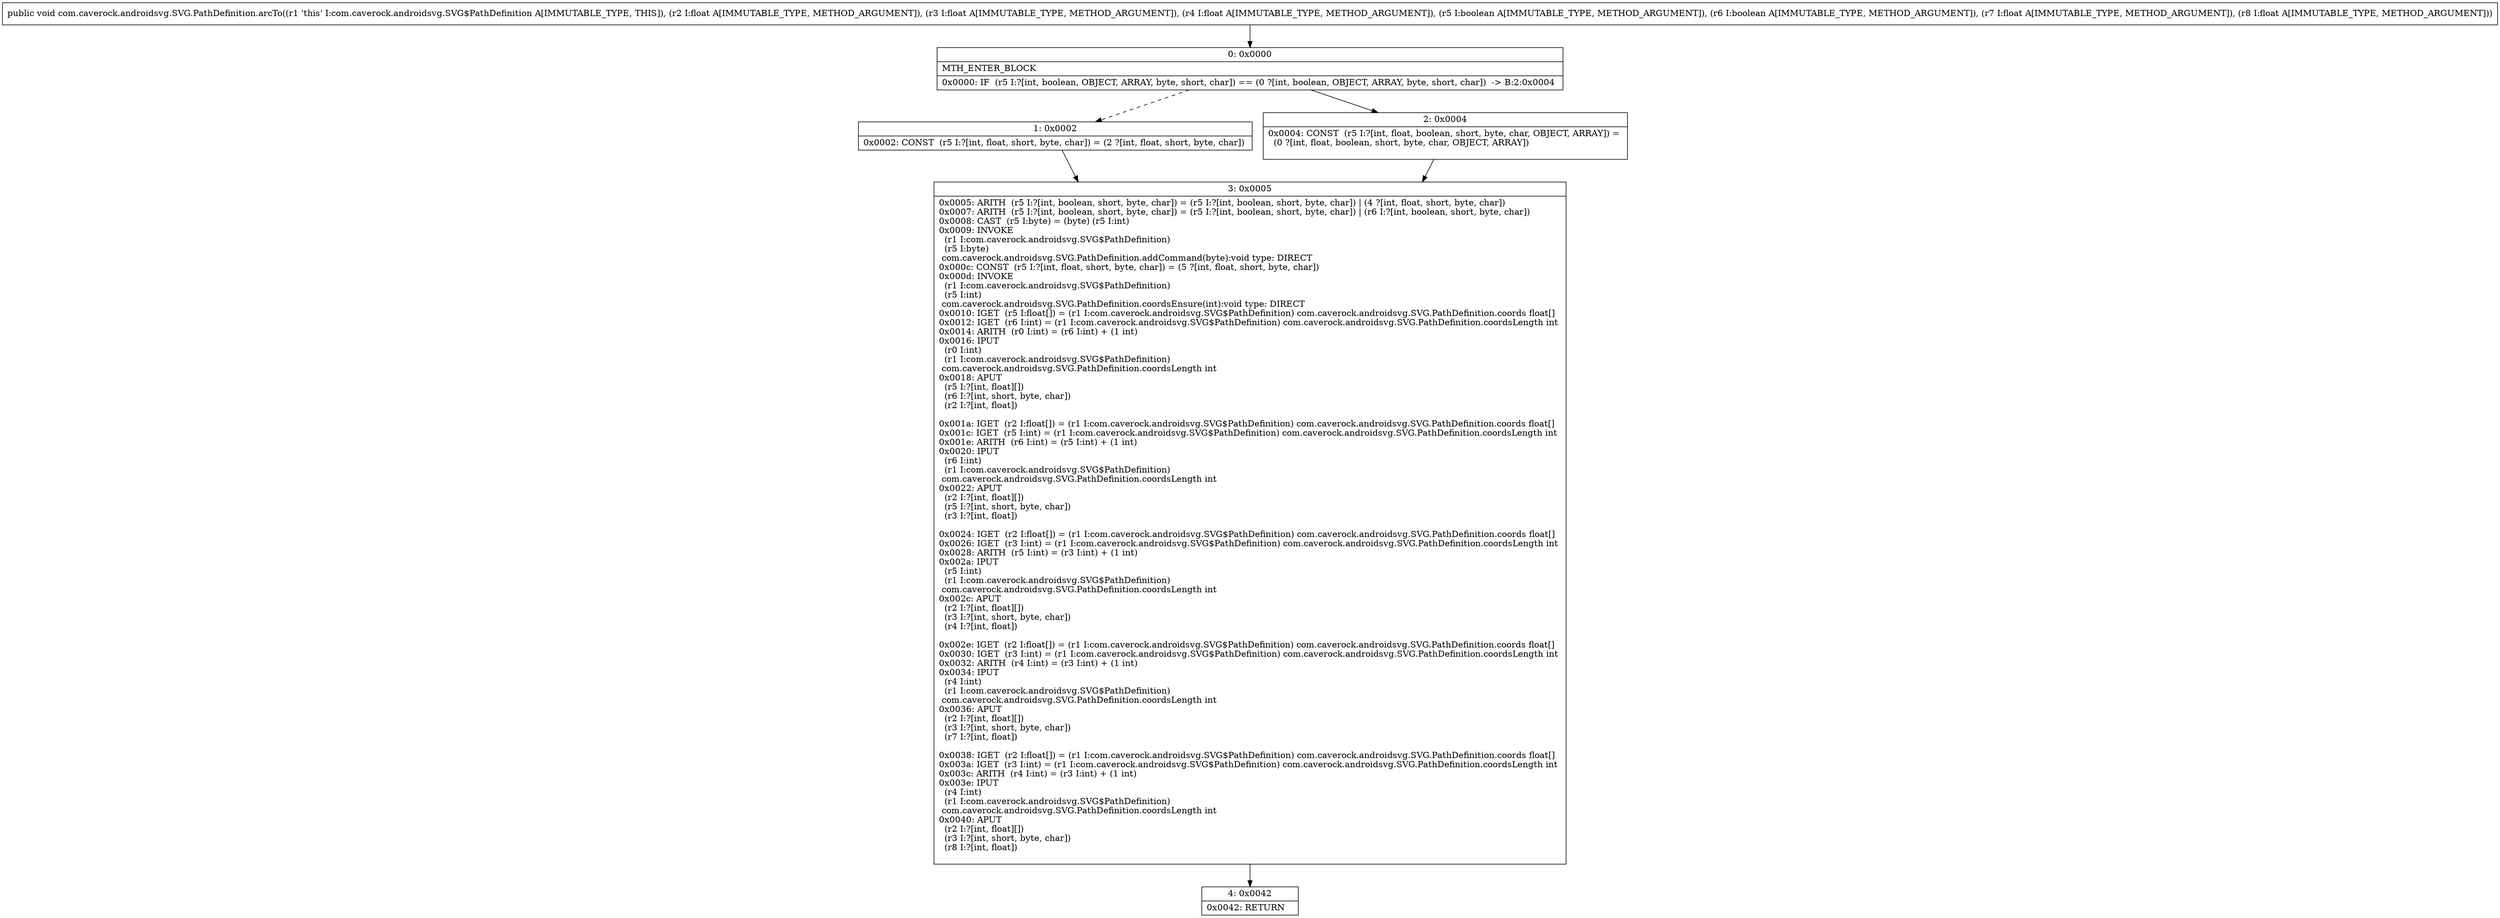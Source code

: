 digraph "CFG forcom.caverock.androidsvg.SVG.PathDefinition.arcTo(FFFZZFF)V" {
Node_0 [shape=record,label="{0\:\ 0x0000|MTH_ENTER_BLOCK\l|0x0000: IF  (r5 I:?[int, boolean, OBJECT, ARRAY, byte, short, char]) == (0 ?[int, boolean, OBJECT, ARRAY, byte, short, char])  \-\> B:2:0x0004 \l}"];
Node_1 [shape=record,label="{1\:\ 0x0002|0x0002: CONST  (r5 I:?[int, float, short, byte, char]) = (2 ?[int, float, short, byte, char]) \l}"];
Node_2 [shape=record,label="{2\:\ 0x0004|0x0004: CONST  (r5 I:?[int, float, boolean, short, byte, char, OBJECT, ARRAY]) = \l  (0 ?[int, float, boolean, short, byte, char, OBJECT, ARRAY])\l \l}"];
Node_3 [shape=record,label="{3\:\ 0x0005|0x0005: ARITH  (r5 I:?[int, boolean, short, byte, char]) = (r5 I:?[int, boolean, short, byte, char]) \| (4 ?[int, float, short, byte, char]) \l0x0007: ARITH  (r5 I:?[int, boolean, short, byte, char]) = (r5 I:?[int, boolean, short, byte, char]) \| (r6 I:?[int, boolean, short, byte, char]) \l0x0008: CAST  (r5 I:byte) = (byte) (r5 I:int) \l0x0009: INVOKE  \l  (r1 I:com.caverock.androidsvg.SVG$PathDefinition)\l  (r5 I:byte)\l com.caverock.androidsvg.SVG.PathDefinition.addCommand(byte):void type: DIRECT \l0x000c: CONST  (r5 I:?[int, float, short, byte, char]) = (5 ?[int, float, short, byte, char]) \l0x000d: INVOKE  \l  (r1 I:com.caverock.androidsvg.SVG$PathDefinition)\l  (r5 I:int)\l com.caverock.androidsvg.SVG.PathDefinition.coordsEnsure(int):void type: DIRECT \l0x0010: IGET  (r5 I:float[]) = (r1 I:com.caverock.androidsvg.SVG$PathDefinition) com.caverock.androidsvg.SVG.PathDefinition.coords float[] \l0x0012: IGET  (r6 I:int) = (r1 I:com.caverock.androidsvg.SVG$PathDefinition) com.caverock.androidsvg.SVG.PathDefinition.coordsLength int \l0x0014: ARITH  (r0 I:int) = (r6 I:int) + (1 int) \l0x0016: IPUT  \l  (r0 I:int)\l  (r1 I:com.caverock.androidsvg.SVG$PathDefinition)\l com.caverock.androidsvg.SVG.PathDefinition.coordsLength int \l0x0018: APUT  \l  (r5 I:?[int, float][])\l  (r6 I:?[int, short, byte, char])\l  (r2 I:?[int, float])\l \l0x001a: IGET  (r2 I:float[]) = (r1 I:com.caverock.androidsvg.SVG$PathDefinition) com.caverock.androidsvg.SVG.PathDefinition.coords float[] \l0x001c: IGET  (r5 I:int) = (r1 I:com.caverock.androidsvg.SVG$PathDefinition) com.caverock.androidsvg.SVG.PathDefinition.coordsLength int \l0x001e: ARITH  (r6 I:int) = (r5 I:int) + (1 int) \l0x0020: IPUT  \l  (r6 I:int)\l  (r1 I:com.caverock.androidsvg.SVG$PathDefinition)\l com.caverock.androidsvg.SVG.PathDefinition.coordsLength int \l0x0022: APUT  \l  (r2 I:?[int, float][])\l  (r5 I:?[int, short, byte, char])\l  (r3 I:?[int, float])\l \l0x0024: IGET  (r2 I:float[]) = (r1 I:com.caverock.androidsvg.SVG$PathDefinition) com.caverock.androidsvg.SVG.PathDefinition.coords float[] \l0x0026: IGET  (r3 I:int) = (r1 I:com.caverock.androidsvg.SVG$PathDefinition) com.caverock.androidsvg.SVG.PathDefinition.coordsLength int \l0x0028: ARITH  (r5 I:int) = (r3 I:int) + (1 int) \l0x002a: IPUT  \l  (r5 I:int)\l  (r1 I:com.caverock.androidsvg.SVG$PathDefinition)\l com.caverock.androidsvg.SVG.PathDefinition.coordsLength int \l0x002c: APUT  \l  (r2 I:?[int, float][])\l  (r3 I:?[int, short, byte, char])\l  (r4 I:?[int, float])\l \l0x002e: IGET  (r2 I:float[]) = (r1 I:com.caverock.androidsvg.SVG$PathDefinition) com.caverock.androidsvg.SVG.PathDefinition.coords float[] \l0x0030: IGET  (r3 I:int) = (r1 I:com.caverock.androidsvg.SVG$PathDefinition) com.caverock.androidsvg.SVG.PathDefinition.coordsLength int \l0x0032: ARITH  (r4 I:int) = (r3 I:int) + (1 int) \l0x0034: IPUT  \l  (r4 I:int)\l  (r1 I:com.caverock.androidsvg.SVG$PathDefinition)\l com.caverock.androidsvg.SVG.PathDefinition.coordsLength int \l0x0036: APUT  \l  (r2 I:?[int, float][])\l  (r3 I:?[int, short, byte, char])\l  (r7 I:?[int, float])\l \l0x0038: IGET  (r2 I:float[]) = (r1 I:com.caverock.androidsvg.SVG$PathDefinition) com.caverock.androidsvg.SVG.PathDefinition.coords float[] \l0x003a: IGET  (r3 I:int) = (r1 I:com.caverock.androidsvg.SVG$PathDefinition) com.caverock.androidsvg.SVG.PathDefinition.coordsLength int \l0x003c: ARITH  (r4 I:int) = (r3 I:int) + (1 int) \l0x003e: IPUT  \l  (r4 I:int)\l  (r1 I:com.caverock.androidsvg.SVG$PathDefinition)\l com.caverock.androidsvg.SVG.PathDefinition.coordsLength int \l0x0040: APUT  \l  (r2 I:?[int, float][])\l  (r3 I:?[int, short, byte, char])\l  (r8 I:?[int, float])\l \l}"];
Node_4 [shape=record,label="{4\:\ 0x0042|0x0042: RETURN   \l}"];
MethodNode[shape=record,label="{public void com.caverock.androidsvg.SVG.PathDefinition.arcTo((r1 'this' I:com.caverock.androidsvg.SVG$PathDefinition A[IMMUTABLE_TYPE, THIS]), (r2 I:float A[IMMUTABLE_TYPE, METHOD_ARGUMENT]), (r3 I:float A[IMMUTABLE_TYPE, METHOD_ARGUMENT]), (r4 I:float A[IMMUTABLE_TYPE, METHOD_ARGUMENT]), (r5 I:boolean A[IMMUTABLE_TYPE, METHOD_ARGUMENT]), (r6 I:boolean A[IMMUTABLE_TYPE, METHOD_ARGUMENT]), (r7 I:float A[IMMUTABLE_TYPE, METHOD_ARGUMENT]), (r8 I:float A[IMMUTABLE_TYPE, METHOD_ARGUMENT])) }"];
MethodNode -> Node_0;
Node_0 -> Node_1[style=dashed];
Node_0 -> Node_2;
Node_1 -> Node_3;
Node_2 -> Node_3;
Node_3 -> Node_4;
}

